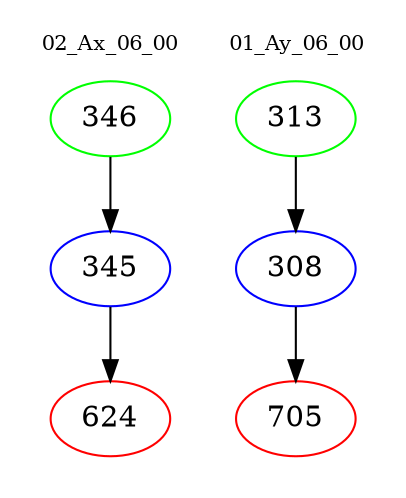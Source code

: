 digraph{
subgraph cluster_0 {
color = white
label = "02_Ax_06_00";
fontsize=10;
T0_346 [label="346", color="green"]
T0_346 -> T0_345 [color="black"]
T0_345 [label="345", color="blue"]
T0_345 -> T0_624 [color="black"]
T0_624 [label="624", color="red"]
}
subgraph cluster_1 {
color = white
label = "01_Ay_06_00";
fontsize=10;
T1_313 [label="313", color="green"]
T1_313 -> T1_308 [color="black"]
T1_308 [label="308", color="blue"]
T1_308 -> T1_705 [color="black"]
T1_705 [label="705", color="red"]
}
}
